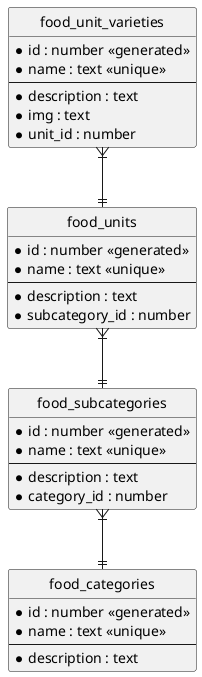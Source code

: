 @startuml home

hide circle
skinparam linetype ortho

entity food_categories {
  * id : number <<generated>>
  * name : text <<unique>>
  --
  * description : text
}

entity food_subcategories {
  * id : number <<generated>>
  * name : text <<unique>>
  --
  * description : text
  * category_id : number
}

entity food_units {
  * id : number <<generated>>
  * name : text <<unique>>
  --
  * description : text
  * subcategory_id : number
}

entity food_unit_varieties {
  * id : number <<generated>>
  * name : text <<unique>>
  --
  * description : text
  * img : text
  * unit_id : number
}

food_subcategories }|--|| food_categories
food_units }|--|| food_subcategories
food_unit_varieties }|--|| food_units
@enduml